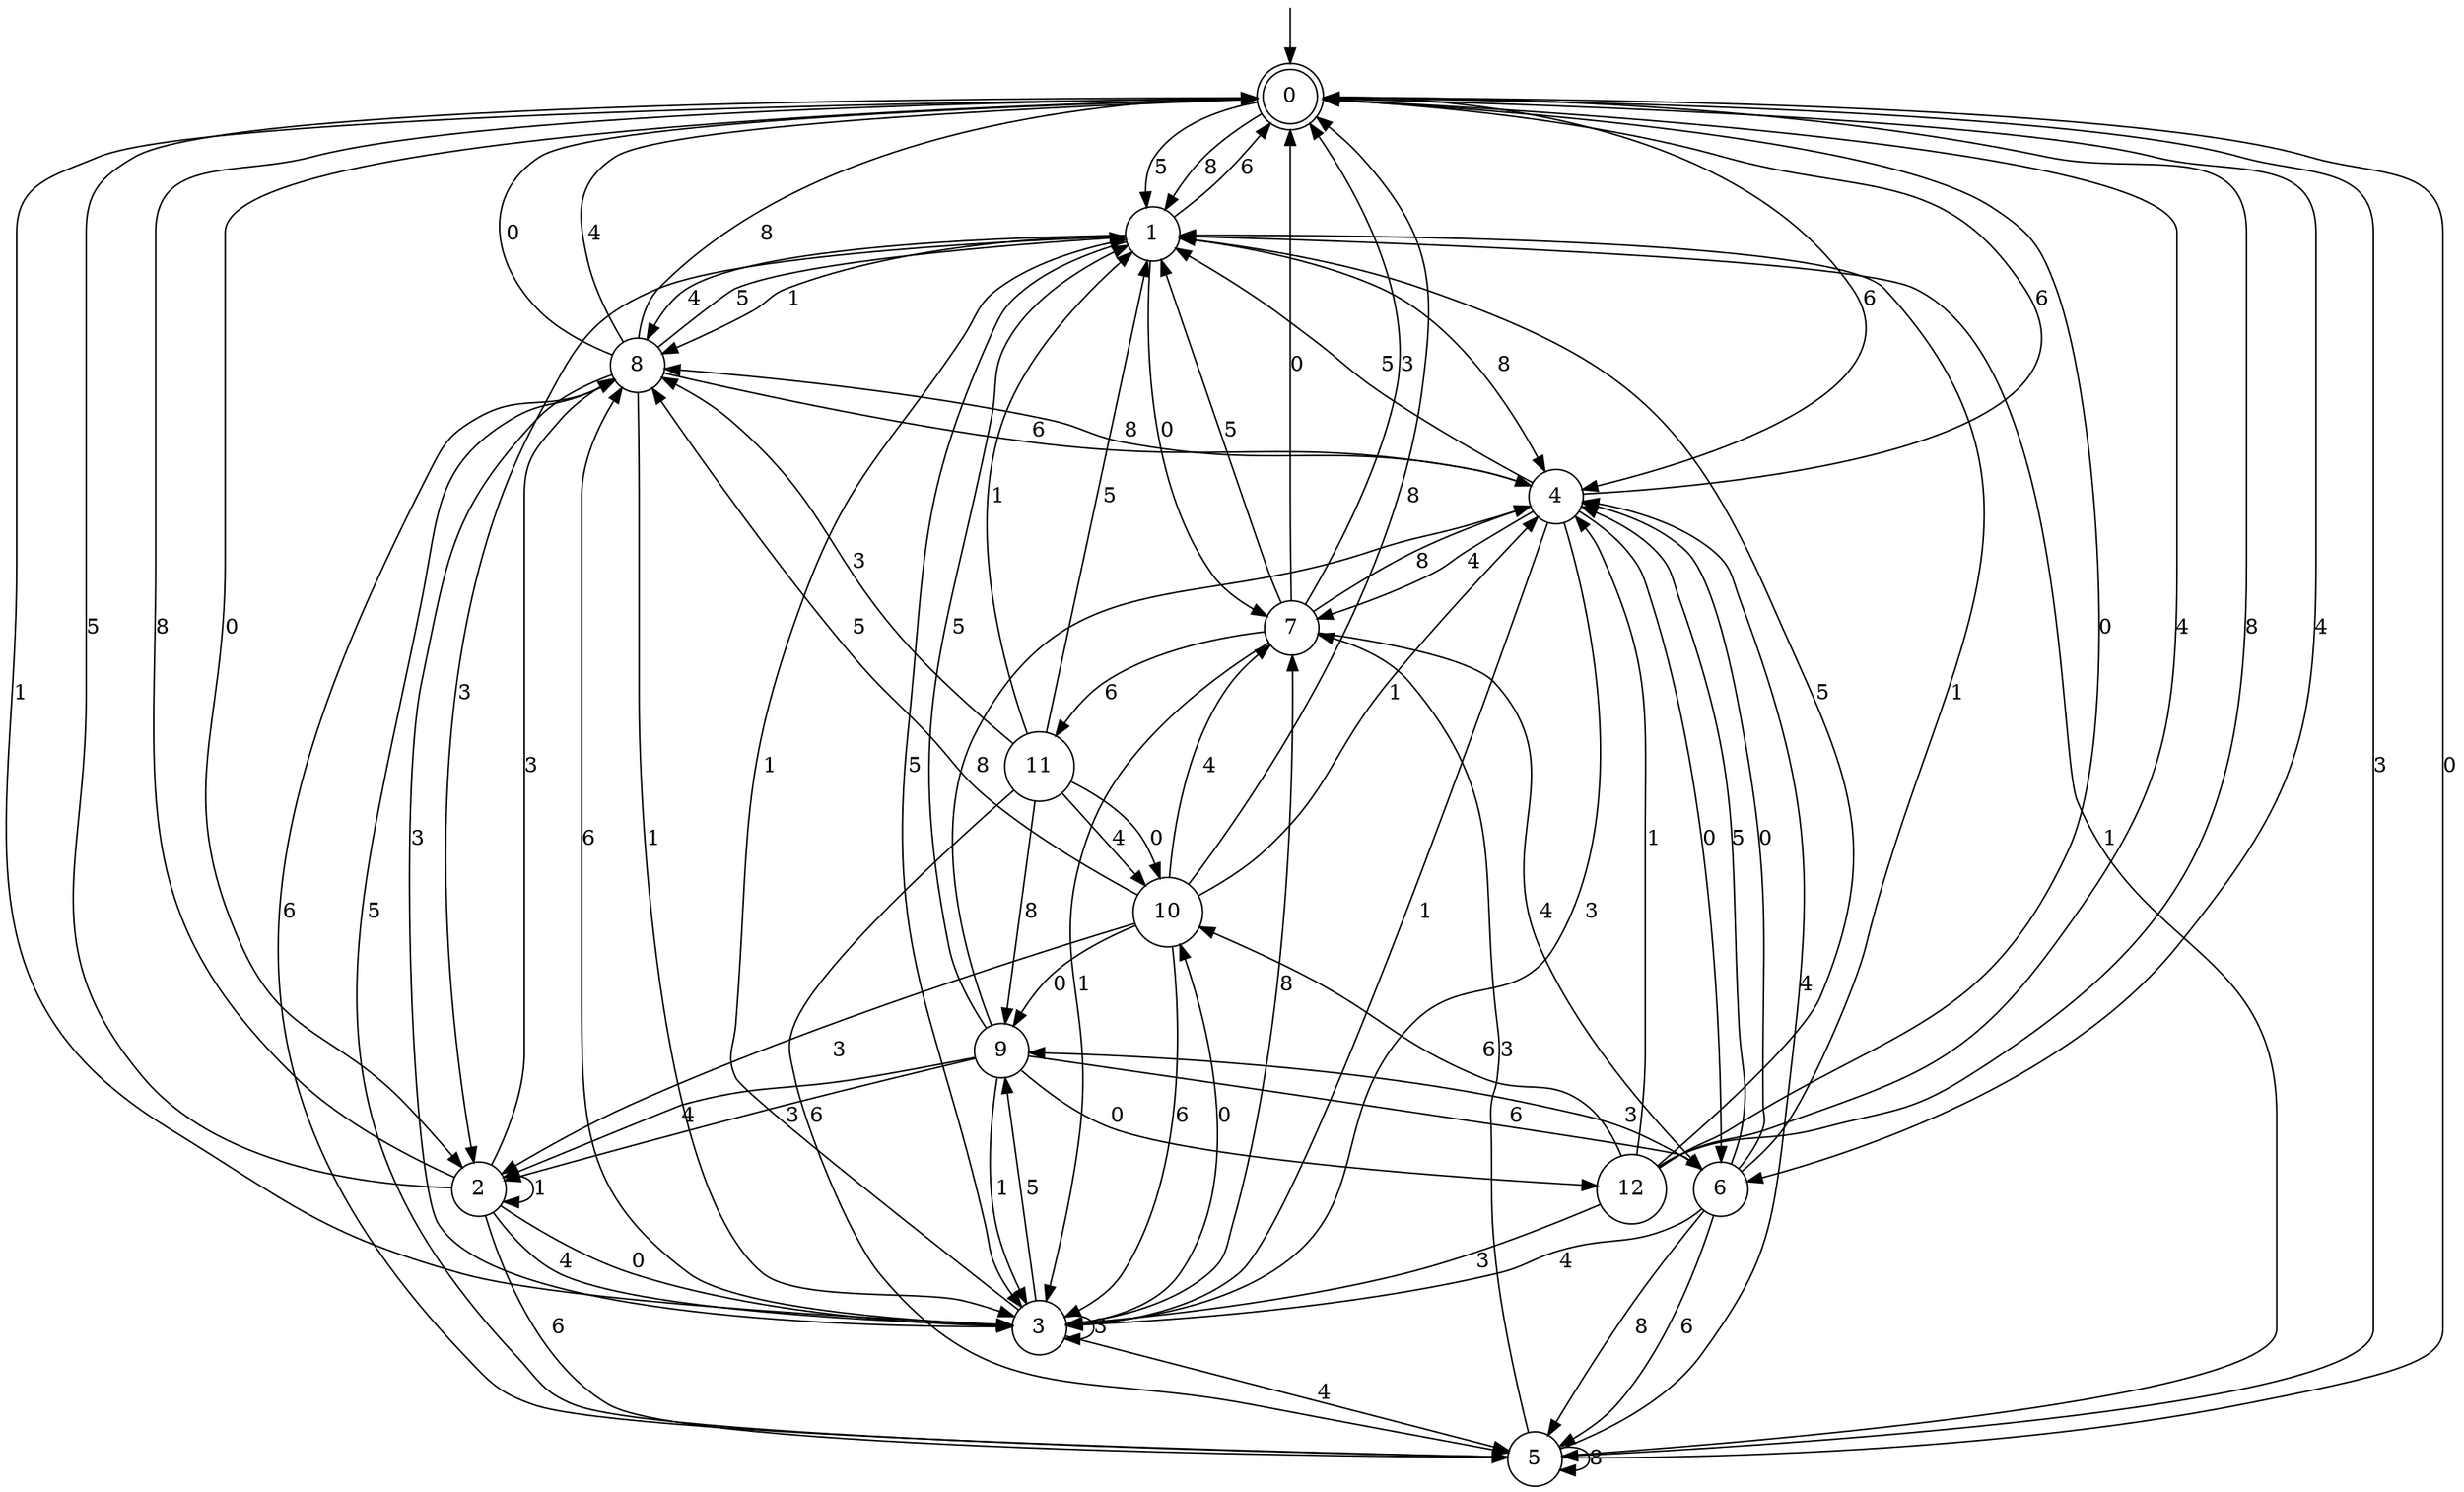 digraph g {

	s0 [shape="doublecircle" label="0"];
	s1 [shape="circle" label="1"];
	s2 [shape="circle" label="2"];
	s3 [shape="circle" label="3"];
	s4 [shape="circle" label="4"];
	s5 [shape="circle" label="5"];
	s6 [shape="circle" label="6"];
	s7 [shape="circle" label="7"];
	s8 [shape="circle" label="8"];
	s9 [shape="circle" label="9"];
	s10 [shape="circle" label="10"];
	s11 [shape="circle" label="11"];
	s12 [shape="circle" label="12"];
	s0 -> s1 [label="5"];
	s0 -> s2 [label="0"];
	s0 -> s3 [label="1"];
	s0 -> s4 [label="6"];
	s0 -> s5 [label="3"];
	s0 -> s6 [label="4"];
	s0 -> s1 [label="8"];
	s1 -> s3 [label="5"];
	s1 -> s7 [label="0"];
	s1 -> s8 [label="1"];
	s1 -> s0 [label="6"];
	s1 -> s2 [label="3"];
	s1 -> s8 [label="4"];
	s1 -> s4 [label="8"];
	s2 -> s0 [label="5"];
	s2 -> s3 [label="0"];
	s2 -> s2 [label="1"];
	s2 -> s5 [label="6"];
	s2 -> s8 [label="3"];
	s2 -> s3 [label="4"];
	s2 -> s0 [label="8"];
	s3 -> s9 [label="5"];
	s3 -> s10 [label="0"];
	s3 -> s1 [label="1"];
	s3 -> s8 [label="6"];
	s3 -> s3 [label="3"];
	s3 -> s5 [label="4"];
	s3 -> s7 [label="8"];
	s4 -> s1 [label="5"];
	s4 -> s6 [label="0"];
	s4 -> s3 [label="1"];
	s4 -> s0 [label="6"];
	s4 -> s3 [label="3"];
	s4 -> s7 [label="4"];
	s4 -> s8 [label="8"];
	s5 -> s8 [label="5"];
	s5 -> s0 [label="0"];
	s5 -> s1 [label="1"];
	s5 -> s8 [label="6"];
	s5 -> s7 [label="3"];
	s5 -> s4 [label="4"];
	s5 -> s5 [label="8"];
	s6 -> s4 [label="5"];
	s6 -> s4 [label="0"];
	s6 -> s1 [label="1"];
	s6 -> s5 [label="6"];
	s6 -> s9 [label="3"];
	s6 -> s3 [label="4"];
	s6 -> s5 [label="8"];
	s7 -> s1 [label="5"];
	s7 -> s0 [label="0"];
	s7 -> s3 [label="1"];
	s7 -> s11 [label="6"];
	s7 -> s0 [label="3"];
	s7 -> s6 [label="4"];
	s7 -> s4 [label="8"];
	s8 -> s1 [label="5"];
	s8 -> s0 [label="0"];
	s8 -> s3 [label="1"];
	s8 -> s4 [label="6"];
	s8 -> s3 [label="3"];
	s8 -> s0 [label="4"];
	s8 -> s0 [label="8"];
	s9 -> s1 [label="5"];
	s9 -> s12 [label="0"];
	s9 -> s3 [label="1"];
	s9 -> s6 [label="6"];
	s9 -> s2 [label="3"];
	s9 -> s2 [label="4"];
	s9 -> s4 [label="8"];
	s10 -> s8 [label="5"];
	s10 -> s9 [label="0"];
	s10 -> s4 [label="1"];
	s10 -> s3 [label="6"];
	s10 -> s2 [label="3"];
	s10 -> s7 [label="4"];
	s10 -> s0 [label="8"];
	s11 -> s1 [label="5"];
	s11 -> s10 [label="0"];
	s11 -> s1 [label="1"];
	s11 -> s5 [label="6"];
	s11 -> s8 [label="3"];
	s11 -> s10 [label="4"];
	s11 -> s9 [label="8"];
	s12 -> s1 [label="5"];
	s12 -> s0 [label="0"];
	s12 -> s4 [label="1"];
	s12 -> s10 [label="6"];
	s12 -> s3 [label="3"];
	s12 -> s0 [label="4"];
	s12 -> s0 [label="8"];

__start0 [label="" shape="none" width="0" height="0"];
__start0 -> s0;

}

